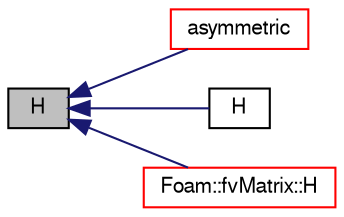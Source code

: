digraph "H"
{
  bgcolor="transparent";
  edge [fontname="FreeSans",fontsize="10",labelfontname="FreeSans",labelfontsize="10"];
  node [fontname="FreeSans",fontsize="10",shape=record];
  rankdir="LR";
  Node1348 [label="H",height=0.2,width=0.4,color="black", fillcolor="grey75", style="filled", fontcolor="black"];
  Node1348 -> Node1349 [dir="back",color="midnightblue",fontsize="10",style="solid",fontname="FreeSans"];
  Node1349 [label="asymmetric",height=0.2,width=0.4,color="red",URL="$a26882.html#aff45003a4c4226b1f6f4e5e24d382e03"];
  Node1348 -> Node1380 [dir="back",color="midnightblue",fontsize="10",style="solid",fontname="FreeSans"];
  Node1380 [label="H",height=0.2,width=0.4,color="black",URL="$a26882.html#afb26d673f63e104f024afda6241d9c59"];
  Node1348 -> Node1381 [dir="back",color="midnightblue",fontsize="10",style="solid",fontname="FreeSans"];
  Node1381 [label="Foam::fvMatrix::H",height=0.2,width=0.4,color="red",URL="$a22358.html#ab48cc6540eedab5e23286b6fa19d53f5",tooltip="Return the H operation source. "];
}
